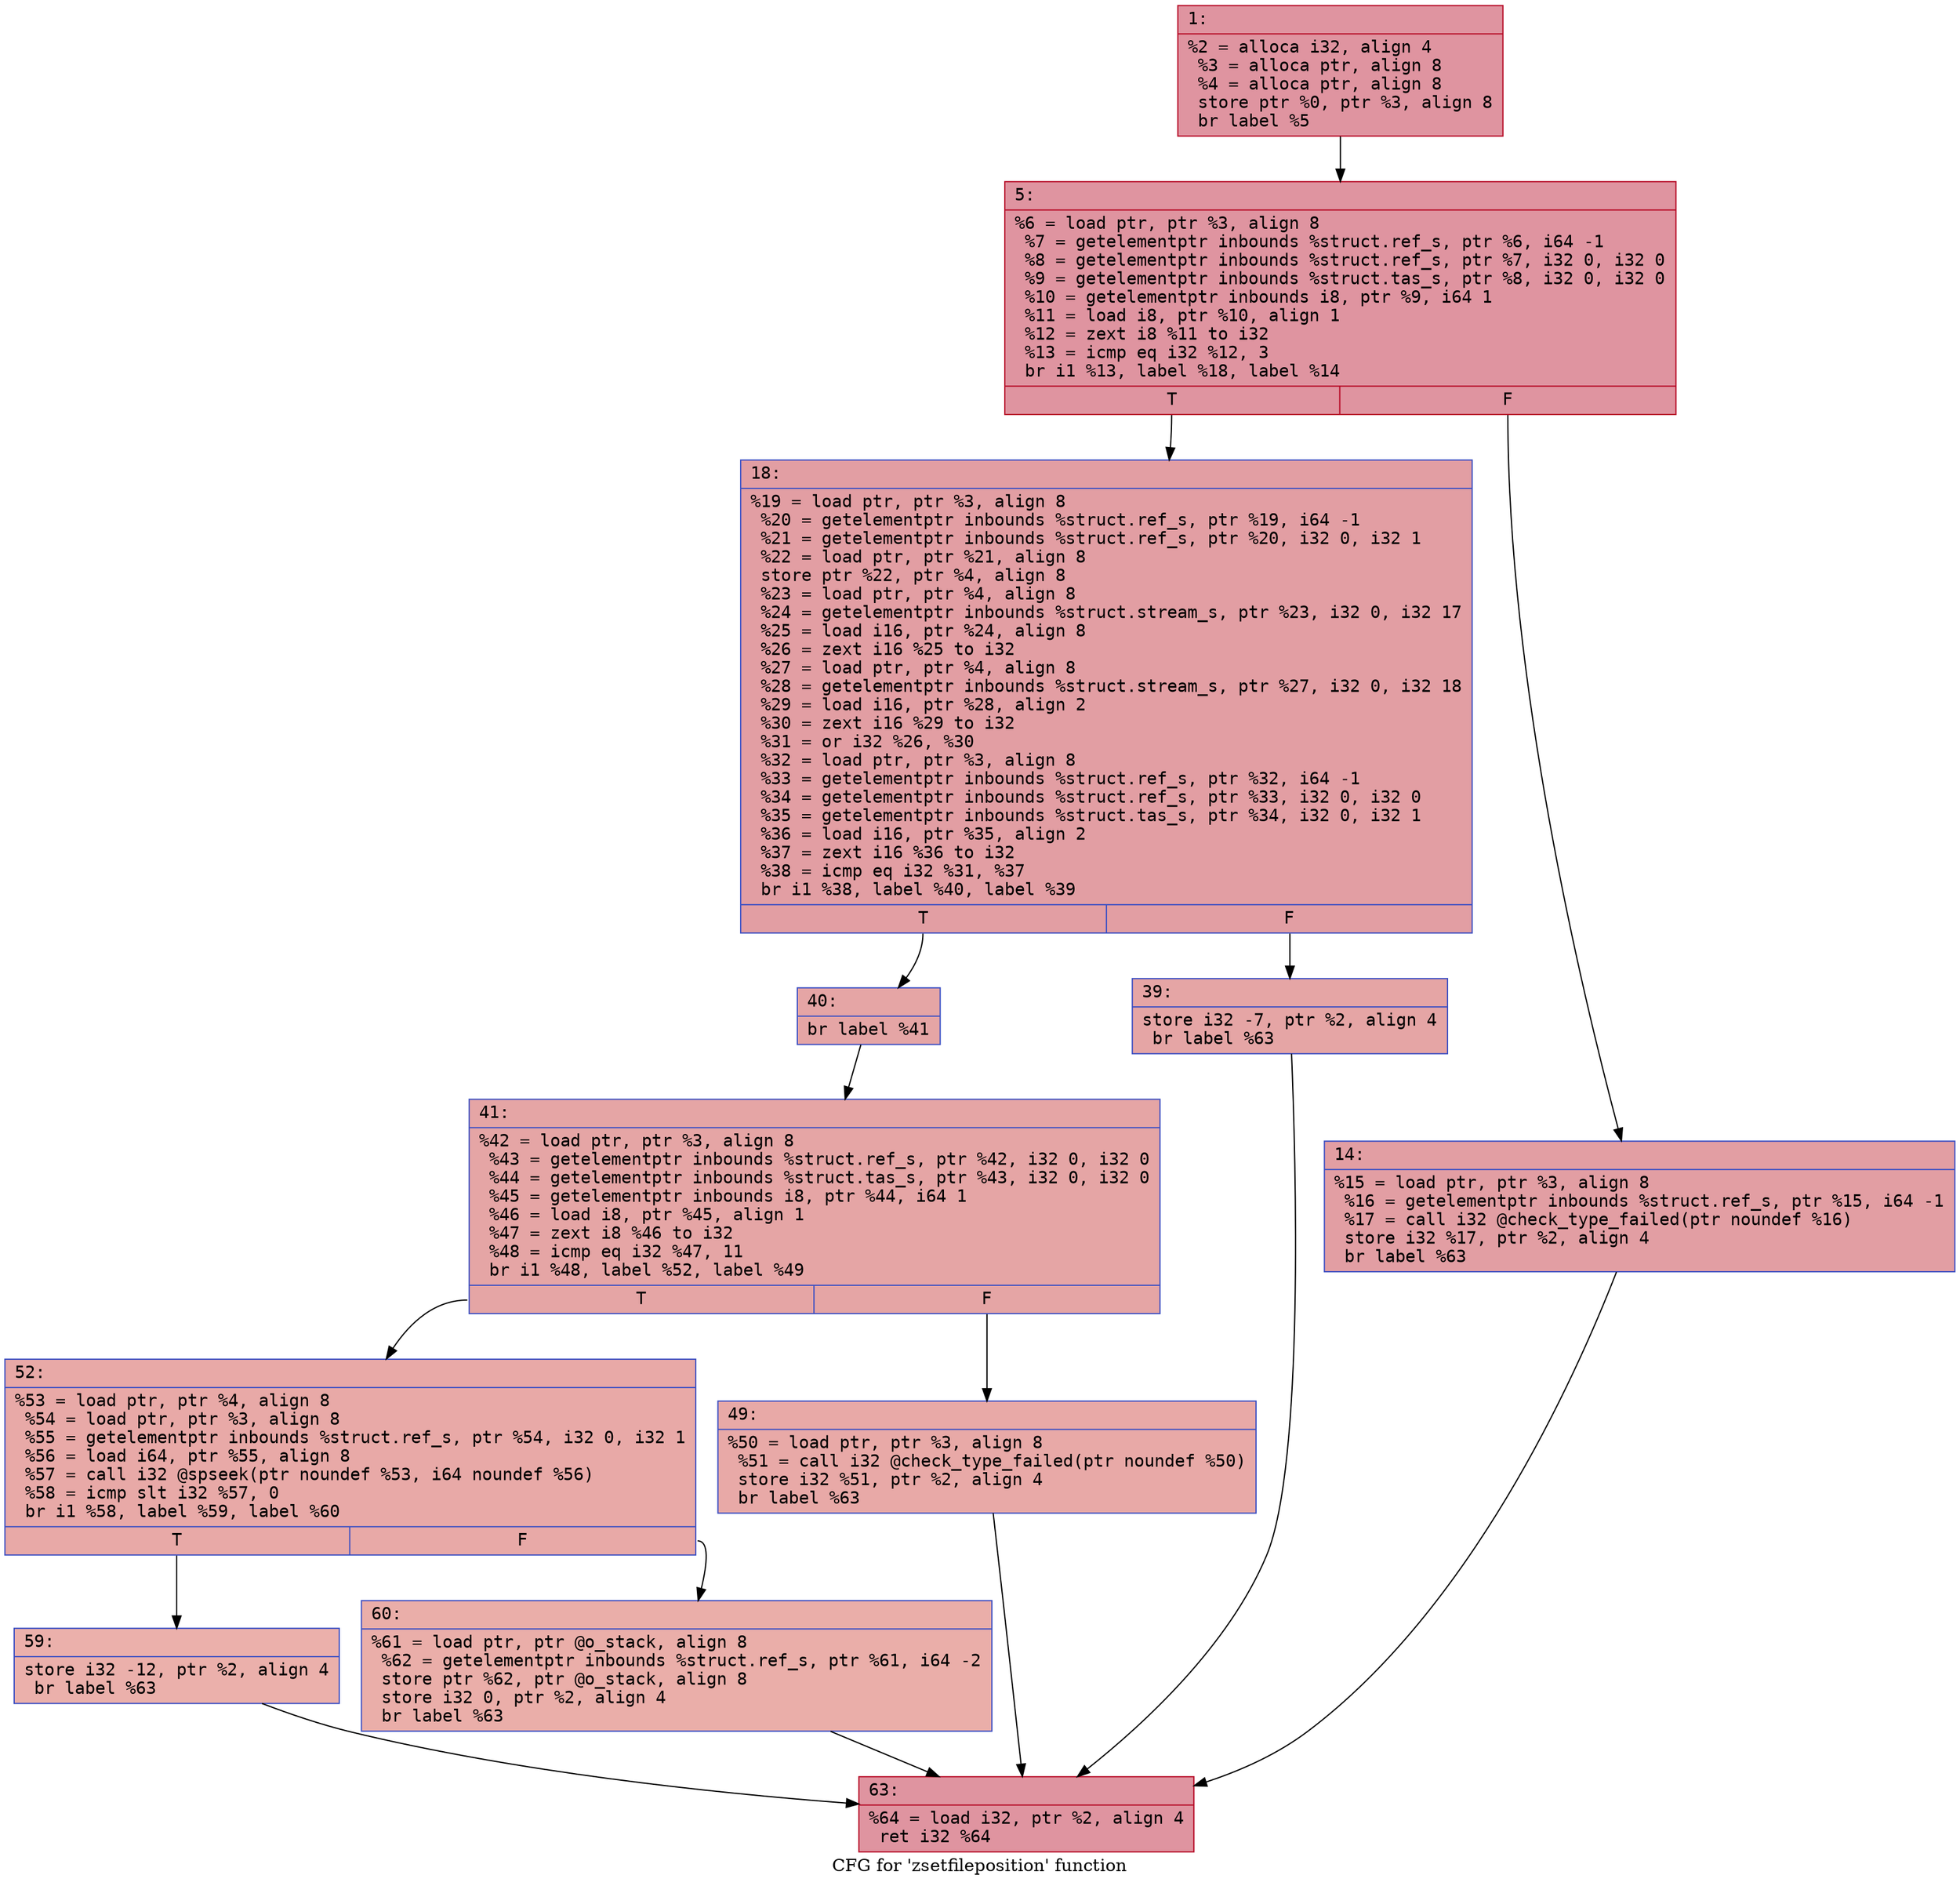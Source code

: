 digraph "CFG for 'zsetfileposition' function" {
	label="CFG for 'zsetfileposition' function";

	Node0x600001a1e490 [shape=record,color="#b70d28ff", style=filled, fillcolor="#b70d2870" fontname="Courier",label="{1:\l|  %2 = alloca i32, align 4\l  %3 = alloca ptr, align 8\l  %4 = alloca ptr, align 8\l  store ptr %0, ptr %3, align 8\l  br label %5\l}"];
	Node0x600001a1e490 -> Node0x600001a1e4e0[tooltip="1 -> 5\nProbability 100.00%" ];
	Node0x600001a1e4e0 [shape=record,color="#b70d28ff", style=filled, fillcolor="#b70d2870" fontname="Courier",label="{5:\l|  %6 = load ptr, ptr %3, align 8\l  %7 = getelementptr inbounds %struct.ref_s, ptr %6, i64 -1\l  %8 = getelementptr inbounds %struct.ref_s, ptr %7, i32 0, i32 0\l  %9 = getelementptr inbounds %struct.tas_s, ptr %8, i32 0, i32 0\l  %10 = getelementptr inbounds i8, ptr %9, i64 1\l  %11 = load i8, ptr %10, align 1\l  %12 = zext i8 %11 to i32\l  %13 = icmp eq i32 %12, 3\l  br i1 %13, label %18, label %14\l|{<s0>T|<s1>F}}"];
	Node0x600001a1e4e0:s0 -> Node0x600001a1e580[tooltip="5 -> 18\nProbability 50.00%" ];
	Node0x600001a1e4e0:s1 -> Node0x600001a1e530[tooltip="5 -> 14\nProbability 50.00%" ];
	Node0x600001a1e530 [shape=record,color="#3d50c3ff", style=filled, fillcolor="#be242e70" fontname="Courier",label="{14:\l|  %15 = load ptr, ptr %3, align 8\l  %16 = getelementptr inbounds %struct.ref_s, ptr %15, i64 -1\l  %17 = call i32 @check_type_failed(ptr noundef %16)\l  store i32 %17, ptr %2, align 4\l  br label %63\l}"];
	Node0x600001a1e530 -> Node0x600001a1e800[tooltip="14 -> 63\nProbability 100.00%" ];
	Node0x600001a1e580 [shape=record,color="#3d50c3ff", style=filled, fillcolor="#be242e70" fontname="Courier",label="{18:\l|  %19 = load ptr, ptr %3, align 8\l  %20 = getelementptr inbounds %struct.ref_s, ptr %19, i64 -1\l  %21 = getelementptr inbounds %struct.ref_s, ptr %20, i32 0, i32 1\l  %22 = load ptr, ptr %21, align 8\l  store ptr %22, ptr %4, align 8\l  %23 = load ptr, ptr %4, align 8\l  %24 = getelementptr inbounds %struct.stream_s, ptr %23, i32 0, i32 17\l  %25 = load i16, ptr %24, align 8\l  %26 = zext i16 %25 to i32\l  %27 = load ptr, ptr %4, align 8\l  %28 = getelementptr inbounds %struct.stream_s, ptr %27, i32 0, i32 18\l  %29 = load i16, ptr %28, align 2\l  %30 = zext i16 %29 to i32\l  %31 = or i32 %26, %30\l  %32 = load ptr, ptr %3, align 8\l  %33 = getelementptr inbounds %struct.ref_s, ptr %32, i64 -1\l  %34 = getelementptr inbounds %struct.ref_s, ptr %33, i32 0, i32 0\l  %35 = getelementptr inbounds %struct.tas_s, ptr %34, i32 0, i32 1\l  %36 = load i16, ptr %35, align 2\l  %37 = zext i16 %36 to i32\l  %38 = icmp eq i32 %31, %37\l  br i1 %38, label %40, label %39\l|{<s0>T|<s1>F}}"];
	Node0x600001a1e580:s0 -> Node0x600001a1e620[tooltip="18 -> 40\nProbability 50.00%" ];
	Node0x600001a1e580:s1 -> Node0x600001a1e5d0[tooltip="18 -> 39\nProbability 50.00%" ];
	Node0x600001a1e5d0 [shape=record,color="#3d50c3ff", style=filled, fillcolor="#c5333470" fontname="Courier",label="{39:\l|  store i32 -7, ptr %2, align 4\l  br label %63\l}"];
	Node0x600001a1e5d0 -> Node0x600001a1e800[tooltip="39 -> 63\nProbability 100.00%" ];
	Node0x600001a1e620 [shape=record,color="#3d50c3ff", style=filled, fillcolor="#c5333470" fontname="Courier",label="{40:\l|  br label %41\l}"];
	Node0x600001a1e620 -> Node0x600001a1e670[tooltip="40 -> 41\nProbability 100.00%" ];
	Node0x600001a1e670 [shape=record,color="#3d50c3ff", style=filled, fillcolor="#c5333470" fontname="Courier",label="{41:\l|  %42 = load ptr, ptr %3, align 8\l  %43 = getelementptr inbounds %struct.ref_s, ptr %42, i32 0, i32 0\l  %44 = getelementptr inbounds %struct.tas_s, ptr %43, i32 0, i32 0\l  %45 = getelementptr inbounds i8, ptr %44, i64 1\l  %46 = load i8, ptr %45, align 1\l  %47 = zext i8 %46 to i32\l  %48 = icmp eq i32 %47, 11\l  br i1 %48, label %52, label %49\l|{<s0>T|<s1>F}}"];
	Node0x600001a1e670:s0 -> Node0x600001a1e710[tooltip="41 -> 52\nProbability 50.00%" ];
	Node0x600001a1e670:s1 -> Node0x600001a1e6c0[tooltip="41 -> 49\nProbability 50.00%" ];
	Node0x600001a1e6c0 [shape=record,color="#3d50c3ff", style=filled, fillcolor="#ca3b3770" fontname="Courier",label="{49:\l|  %50 = load ptr, ptr %3, align 8\l  %51 = call i32 @check_type_failed(ptr noundef %50)\l  store i32 %51, ptr %2, align 4\l  br label %63\l}"];
	Node0x600001a1e6c0 -> Node0x600001a1e800[tooltip="49 -> 63\nProbability 100.00%" ];
	Node0x600001a1e710 [shape=record,color="#3d50c3ff", style=filled, fillcolor="#ca3b3770" fontname="Courier",label="{52:\l|  %53 = load ptr, ptr %4, align 8\l  %54 = load ptr, ptr %3, align 8\l  %55 = getelementptr inbounds %struct.ref_s, ptr %54, i32 0, i32 1\l  %56 = load i64, ptr %55, align 8\l  %57 = call i32 @spseek(ptr noundef %53, i64 noundef %56)\l  %58 = icmp slt i32 %57, 0\l  br i1 %58, label %59, label %60\l|{<s0>T|<s1>F}}"];
	Node0x600001a1e710:s0 -> Node0x600001a1e760[tooltip="52 -> 59\nProbability 37.50%" ];
	Node0x600001a1e710:s1 -> Node0x600001a1e7b0[tooltip="52 -> 60\nProbability 62.50%" ];
	Node0x600001a1e760 [shape=record,color="#3d50c3ff", style=filled, fillcolor="#d24b4070" fontname="Courier",label="{59:\l|  store i32 -12, ptr %2, align 4\l  br label %63\l}"];
	Node0x600001a1e760 -> Node0x600001a1e800[tooltip="59 -> 63\nProbability 100.00%" ];
	Node0x600001a1e7b0 [shape=record,color="#3d50c3ff", style=filled, fillcolor="#d0473d70" fontname="Courier",label="{60:\l|  %61 = load ptr, ptr @o_stack, align 8\l  %62 = getelementptr inbounds %struct.ref_s, ptr %61, i64 -2\l  store ptr %62, ptr @o_stack, align 8\l  store i32 0, ptr %2, align 4\l  br label %63\l}"];
	Node0x600001a1e7b0 -> Node0x600001a1e800[tooltip="60 -> 63\nProbability 100.00%" ];
	Node0x600001a1e800 [shape=record,color="#b70d28ff", style=filled, fillcolor="#b70d2870" fontname="Courier",label="{63:\l|  %64 = load i32, ptr %2, align 4\l  ret i32 %64\l}"];
}
